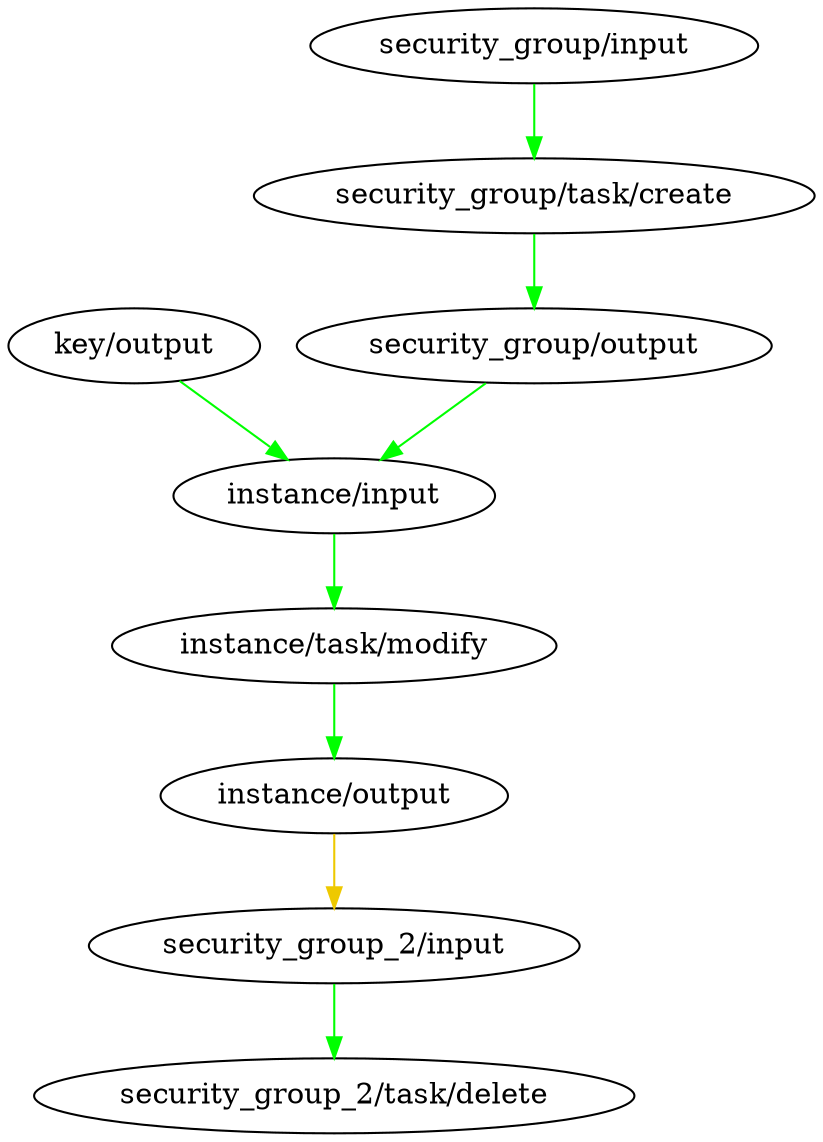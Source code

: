 digraph {
	"security_group_2/input"
	"security_group_2/task/delete"
	"key/output"
	"security_group/input"
	"security_group/output"
	"security_group/task/create"
	"instance/input"
	"instance/output"
	"instance/task/modify"
	"security_group_2/input" -> "security_group_2/task/delete" [color=green]
	"key/output" -> "instance/input" [color=green]
	"security_group/input" -> "security_group/task/create" [color=green]
	"security_group/output" -> "instance/input" [color=green]
	"security_group/task/create" -> "security_group/output" [color=green]
	"instance/input" -> "instance/task/modify" [color=green]
	"instance/output" -> "security_group_2/input" [color=gold2]
	"instance/task/modify" -> "instance/output" [color=green]
}
